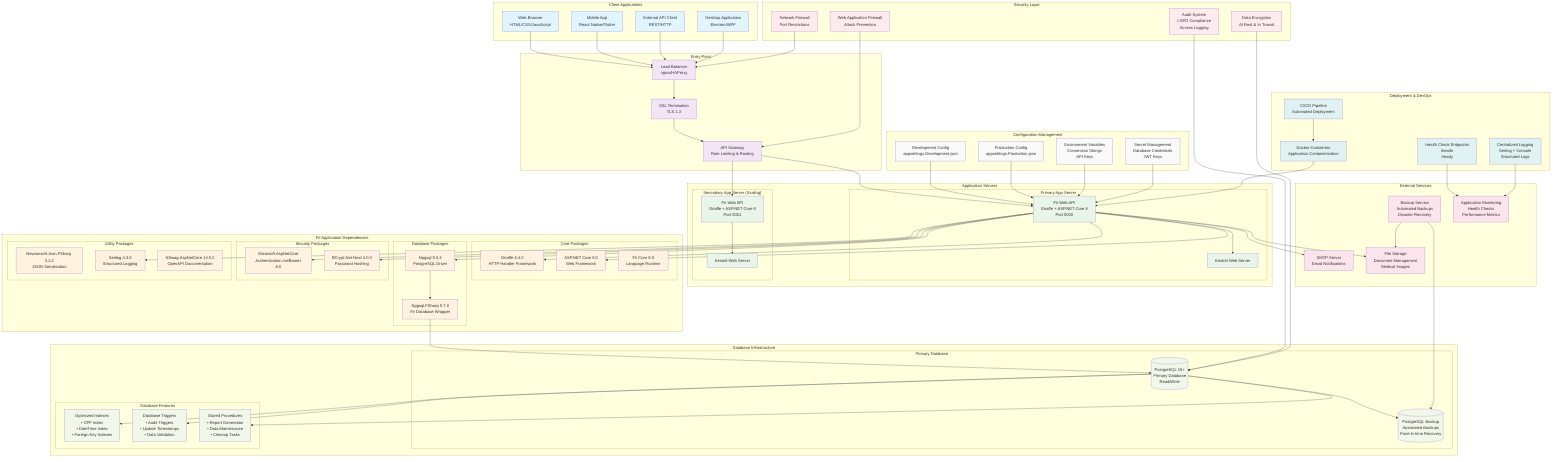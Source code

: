 graph TB
    %% Client Layer
    subgraph "Client Applications"
        WEB_CLIENT[Web Browser<br/>HTML/CSS/JavaScript]
        MOBILE_CLIENT[Mobile App<br/>React Native/Flutter]
        API_CLIENT[External API Client<br/>REST/HTTP]
        DESKTOP_CLIENT[Desktop Application<br/>Electron/WPF]
    end
    
    %% Load Balancer & Gateway
    subgraph "Entry Point"
        LB[Load Balancer<br/>nginx/HAProxy]
        GATEWAY[API Gateway<br/>Rate Limiting & Routing]
        SSL[SSL Termination<br/>TLS 1.3]
    end
    
    %% Application Server Layer
    subgraph "Application Servers"
        subgraph "Primary App Server"
            FSHARP_API1[F# Web API<br/>Giraffe + ASP.NET Core 8<br/>Port 5000]
            KESTREL1[Kestrel Web Server]
        end
        
        subgraph "Secondary App Server (Scaling)"
            FSHARP_API2[F# Web API<br/>Giraffe + ASP.NET Core 8<br/>Port 5001]
            KESTREL2[Kestrel Web Server]
        end
    end
    
    %% Package Dependencies
    subgraph "F# Application Dependencies"
        subgraph "Core Packages"
            GIRAFFE[Giraffe 6.4.0<br/>HTTP Handler Framework]
            ASPNET[ASP.NET Core 8.0<br/>Web Framework]
            FSHARP_CORE[F# Core 8.0<br/>Language Runtime]
        end
        
        subgraph "Database Packages"
            NPGSQL[Npgsql 9.0.3<br/>PostgreSQL Driver]
            NPGSQL_FSHARP[Npgsql.FSharp 5.7.0<br/>F# Database Wrapper]
        end
        
        subgraph "Security Packages"
            JWT_BEARER[Microsoft.AspNetCore<br/>.Authentication.JwtBearer 8.0]
            BCRYPT[BCrypt.Net-Next 4.0.3<br/>Password Hashing]
        end
        
        subgraph "Utility Packages"
            NEWTONSOFT[Newtonsoft.Json.FSharp 3.2.2<br/>JSON Serialization]
            SERILOG[Serilog 4.3.0<br/>Structured Logging]
            NSWAG[NSwag.AspNetCore 14.5.0<br/>OpenAPI Documentation]
        end
    end
    
    %% Database Layer
    subgraph "Database Infrastructure"
        subgraph "Primary Database"
            PG_PRIMARY[(PostgreSQL 15+<br/>Primary Database<br/>Read/Write)]
            PG_BACKUP[(PostgreSQL Backup<br/>Automated Backups<br/>Point-in-time Recovery)]
        end
        
        subgraph "Database Features"
            PG_INDEXES[Optimized Indexes<br/>• CPF Index<br/>• DateTime Index<br/>• Foreign Key Indexes]
            PG_TRIGGERS[Database Triggers<br/>• Audit Triggers<br/>• Update Timestamps<br/>• Data Validation]
            PG_PROCEDURES[Stored Procedures<br/>• Report Generation<br/>• Data Maintenance<br/>• Cleanup Tasks]
        end
    end
    
    %% External Services
    subgraph "External Services"
        SMTP_SERVICE[SMTP Server<br/>Email Notifications]
        FILE_STORAGE[File Storage<br/>Document Management<br/>Medical Images]
        BACKUP_SERVICE[Backup Service<br/>Automated Backups<br/>Disaster Recovery]
        MONITORING[Application Monitoring<br/>Health Checks<br/>Performance Metrics]
    end
    
    %% Configuration & Environment
    subgraph "Configuration Management"
        CONFIG_DEV[Development Config<br/>appsettings.Development.json]
        CONFIG_PROD[Production Config<br/>appsettings.Production.json]
        ENV_VARS[Environment Variables<br/>Connection Strings<br/>API Keys]
        SECRETS[Secret Management<br/>Database Credentials<br/>JWT Keys]
    end
    
    %% Deployment Infrastructure
    subgraph "Deployment & DevOps"
        DOCKER[Docker Containers<br/>Application Containerization]
        CI_CD[CI/CD Pipeline<br/>Automated Deployment]
        HEALTH_CHECK[Health Check Endpoints<br/>/health<br/>/ready]
        LOGS[Centralized Logging<br/>Serilog + Console<br/>Structured Logs]
    end
    
    %% Security Infrastructure
    subgraph "Security Layer"
        FIREWALL[Network Firewall<br/>Port Restrictions]
        WAF[Web Application Firewall<br/>Attack Prevention]
        AUDIT_SYSTEM[Audit System<br/>LGPD Compliance<br/>Access Logging]
        ENCRYPT[Data Encryption<br/>At Rest & In Transit]
    end
    
    %% Connections
    WEB_CLIENT --> LB
    MOBILE_CLIENT --> LB
    API_CLIENT --> LB
    DESKTOP_CLIENT --> LB
    
    LB --> SSL
    SSL --> GATEWAY
    GATEWAY --> FSHARP_API1
    GATEWAY --> FSHARP_API2
    
    FSHARP_API1 --> KESTREL1
    FSHARP_API2 --> KESTREL2
    
    FSHARP_API1 --> GIRAFFE
    FSHARP_API1 --> ASPNET
    FSHARP_API1 --> NPGSQL
    FSHARP_API1 --> JWT_BEARER
    FSHARP_API1 --> BCRYPT
    FSHARP_API1 --> SERILOG
    
    NPGSQL --> NPGSQL_FSHARP
    NPGSQL_FSHARP --> PG_PRIMARY
    
    PG_PRIMARY --> PG_INDEXES
    PG_PRIMARY --> PG_TRIGGERS
    PG_PRIMARY --> PG_PROCEDURES
    PG_PRIMARY --> PG_BACKUP
    
    FSHARP_API1 --> SMTP_SERVICE
    FSHARP_API1 --> FILE_STORAGE
    
    CONFIG_DEV --> FSHARP_API1
    CONFIG_PROD --> FSHARP_API1
    ENV_VARS --> FSHARP_API1
    SECRETS --> FSHARP_API1
    
    DOCKER --> FSHARP_API1
    CI_CD --> DOCKER
    HEALTH_CHECK --> MONITORING
    LOGS --> MONITORING
    
    FIREWALL --> LB
    WAF --> GATEWAY
    AUDIT_SYSTEM --> PG_PRIMARY
    ENCRYPT --> PG_PRIMARY
    
    BACKUP_SERVICE --> PG_BACKUP
    BACKUP_SERVICE --> FILE_STORAGE

    classDef client fill:#e1f5fe
    classDef entry fill:#f3e5f5
    classDef app fill:#e8f5e8
    classDef dependency fill:#fff3e0
    classDef database fill:#f1f8e9
    classDef external fill:#fce4ec
    classDef config fill:#f9f9f9
    classDef deployment fill:#e0f2f1
    classDef security fill:#ffebee
    
    class WEB_CLIENT,MOBILE_CLIENT,API_CLIENT,DESKTOP_CLIENT client
    class LB,GATEWAY,SSL entry
    class FSHARP_API1,FSHARP_API2,KESTREL1,KESTREL2 app
    class GIRAFFE,ASPNET,FSHARP_CORE,NPGSQL,NPGSQL_FSHARP,JWT_BEARER,BCRYPT,NEWTONSOFT,SERILOG,NSWAG dependency
    class PG_PRIMARY,PG_BACKUP,PG_INDEXES,PG_TRIGGERS,PG_PROCEDURES database
    class SMTP_SERVICE,FILE_STORAGE,BACKUP_SERVICE,MONITORING external
    class CONFIG_DEV,CONFIG_PROD,ENV_VARS,SECRETS config
    class DOCKER,CI_CD,HEALTH_CHECK,LOGS deployment
    class FIREWALL,WAF,AUDIT_SYSTEM,ENCRYPT security
